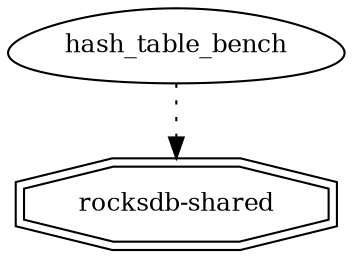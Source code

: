 digraph "hash_table_bench" {
node [
  fontsize = "12"
];
    "node76" [ label = "hash_table_bench", shape = egg ];
    "node50" [ label = "rocksdb-shared", shape = doubleoctagon ];
    "node76" -> "node50" [ style = dotted ] // hash_table_bench -> rocksdb-shared
}
